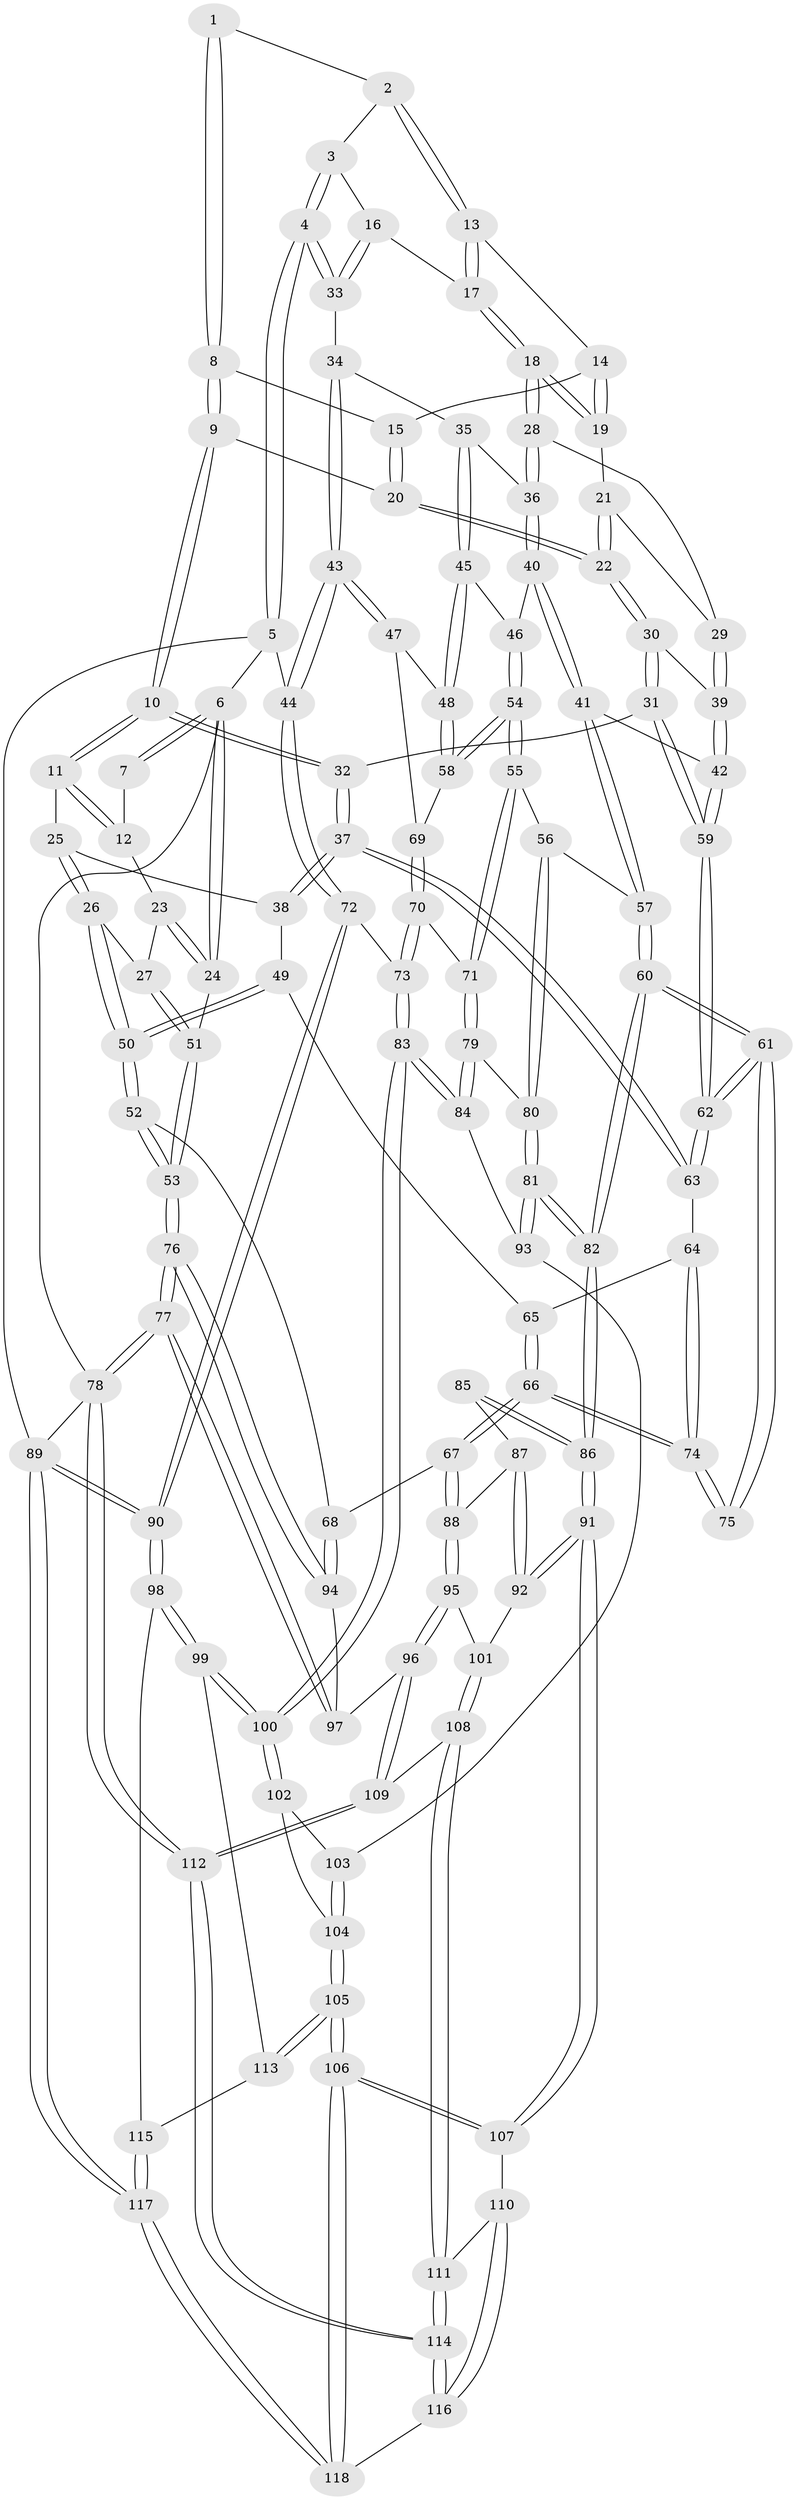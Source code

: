 // Generated by graph-tools (version 1.1) at 2025/17/03/09/25 04:17:18]
// undirected, 118 vertices, 292 edges
graph export_dot {
graph [start="1"]
  node [color=gray90,style=filled];
  1 [pos="+0.37889193372048774+0"];
  2 [pos="+0.5409896500410286+0"];
  3 [pos="+0.7075100670771045+0"];
  4 [pos="+1+0"];
  5 [pos="+1+0"];
  6 [pos="+0+0"];
  7 [pos="+0.1850344070494813+0"];
  8 [pos="+0.36244633034748164+0"];
  9 [pos="+0.32753164066514706+0.1159450111279582"];
  10 [pos="+0.2719820307999779+0.14624984839153585"];
  11 [pos="+0.26344730917409936+0.14445393321576253"];
  12 [pos="+0.206191797580902+0.09976894230319809"];
  13 [pos="+0.5526429996561748+0"];
  14 [pos="+0.533800009921272+0.02315370257187778"];
  15 [pos="+0.4351744823156212+0.09448451879325348"];
  16 [pos="+0.7919915372844146+0.10409975351876395"];
  17 [pos="+0.697965417942476+0.13142452896333381"];
  18 [pos="+0.689633801806377+0.14008722272362034"];
  19 [pos="+0.5410477047448354+0.09109967979786693"];
  20 [pos="+0.4153846687425475+0.1516375805015461"];
  21 [pos="+0.5280145987595507+0.14360882846995912"];
  22 [pos="+0.44007715439484774+0.18251406100180692"];
  23 [pos="+0.11121564490022567+0.13414146924900774"];
  24 [pos="+0+0"];
  25 [pos="+0.21852116694507503+0.1968767371576331"];
  26 [pos="+0.10610462245839249+0.24596415261908106"];
  27 [pos="+0.10128170392370063+0.2383286198911657"];
  28 [pos="+0.6891080394059482+0.14108852994536056"];
  29 [pos="+0.5761252954457474+0.19471454495896956"];
  30 [pos="+0.4290663507236034+0.26597537218290995"];
  31 [pos="+0.4256922203640337+0.27207411722176633"];
  32 [pos="+0.3248695670990002+0.28498605868873333"];
  33 [pos="+0.8328434588526651+0.12558561543141372"];
  34 [pos="+0.8516995355421716+0.1586804750844453"];
  35 [pos="+0.8240704172118913+0.24167614184440325"];
  36 [pos="+0.6896939652296082+0.22472599338115665"];
  37 [pos="+0.3183269518004814+0.29219816195726384"];
  38 [pos="+0.2196469705217487+0.2811009048865402"];
  39 [pos="+0.576299931429718+0.24228671344871178"];
  40 [pos="+0.6733991520977811+0.2715967101668207"];
  41 [pos="+0.6246311446364518+0.2964116272325065"];
  42 [pos="+0.6124907817841567+0.29435719377423536"];
  43 [pos="+1+0.2442679280119169"];
  44 [pos="+1+0.24338120673707758"];
  45 [pos="+0.8224419407678039+0.2575706945746941"];
  46 [pos="+0.7204167357369528+0.2939353671925832"];
  47 [pos="+0.9199952027401784+0.3378882380064013"];
  48 [pos="+0.8254788087991485+0.26629622489522814"];
  49 [pos="+0.153886404476436+0.30353116402583696"];
  50 [pos="+0.1173638924927312+0.2941670782833031"];
  51 [pos="+0+0.16829409439542725"];
  52 [pos="+0+0.478377260807016"];
  53 [pos="+0+0.49578599041741983"];
  54 [pos="+0.7570148984626391+0.41263117551059914"];
  55 [pos="+0.751279889896116+0.4314919033954543"];
  56 [pos="+0.7476330225951169+0.4329998500623194"];
  57 [pos="+0.6913754583139596+0.4408692147059284"];
  58 [pos="+0.7943739608065977+0.36405576043497606"];
  59 [pos="+0.49219332066267135+0.3991477950333832"];
  60 [pos="+0.5513647330171807+0.5439090786703071"];
  61 [pos="+0.48979476546697903+0.4763361639006477"];
  62 [pos="+0.48845519679217314+0.46758500070349596"];
  63 [pos="+0.30244862938492445+0.35441894449309247"];
  64 [pos="+0.30157791180793214+0.35556109671803837"];
  65 [pos="+0.18898262535803884+0.3464490175447192"];
  66 [pos="+0.21779629429772365+0.5252984097922448"];
  67 [pos="+0.1975359338436513+0.5436520644977254"];
  68 [pos="+0.17918179281761337+0.5447429737678167"];
  69 [pos="+0.9078132209784727+0.3613287893940212"];
  70 [pos="+0.888305779009673+0.47874340443152436"];
  71 [pos="+0.8694101892810235+0.4834674252242499"];
  72 [pos="+1+0.4784995648095983"];
  73 [pos="+0.9510828860571704+0.49889086168541874"];
  74 [pos="+0.24329322221479405+0.5105047018633352"];
  75 [pos="+0.33582914489623894+0.506911707151562"];
  76 [pos="+0+0.8323651158346848"];
  77 [pos="+0+1"];
  78 [pos="+0+1"];
  79 [pos="+0.8275529017203479+0.5904570309887271"];
  80 [pos="+0.7558050223034025+0.5794194335011835"];
  81 [pos="+0.6281254146572811+0.6376130318512933"];
  82 [pos="+0.5612034684191783+0.6193784780163195"];
  83 [pos="+0.9099789503727207+0.7381067367658678"];
  84 [pos="+0.8433825010984882+0.6366941702435047"];
  85 [pos="+0.3703208965514927+0.595577841220074"];
  86 [pos="+0.5497915652549396+0.6365384435389433"];
  87 [pos="+0.34740840810838924+0.6256514075923569"];
  88 [pos="+0.26075436117503276+0.6400808489841987"];
  89 [pos="+1+1"];
  90 [pos="+1+0.9000782672958088"];
  91 [pos="+0.5300721972039523+0.6716187424641795"];
  92 [pos="+0.5293867738773109+0.6718750041043354"];
  93 [pos="+0.6615721788154136+0.6616536285598424"];
  94 [pos="+0.12603939893655386+0.679386473583156"];
  95 [pos="+0.2866488437226026+0.7249163519163371"];
  96 [pos="+0.24536927893077515+0.7867621557380335"];
  97 [pos="+0.1467505212766738+0.7636225327435877"];
  98 [pos="+0.9884198794337926+0.810641255736515"];
  99 [pos="+0.9669831061954968+0.7991825120325764"];
  100 [pos="+0.9218725682538997+0.771939945735694"];
  101 [pos="+0.40063953432394994+0.7404646542778632"];
  102 [pos="+0.8687816527375706+0.7758928475319752"];
  103 [pos="+0.6799268275624397+0.6804864377988827"];
  104 [pos="+0.7059281464772601+0.8555193564955695"];
  105 [pos="+0.6587056988996354+0.9024219825958945"];
  106 [pos="+0.6027434542527411+0.9267366096124345"];
  107 [pos="+0.5839199495562799+0.9088660957276704"];
  108 [pos="+0.3961892924139832+0.8649220802494919"];
  109 [pos="+0.25124145968074113+0.8713416487103202"];
  110 [pos="+0.49579862726070495+0.9077717433382932"];
  111 [pos="+0.4271714333641569+0.8981834261390178"];
  112 [pos="+0.047626417070591225+1"];
  113 [pos="+0.7511063066484932+0.9357378564844012"];
  114 [pos="+0.14853124648370902+1"];
  115 [pos="+0.8132943700594787+0.9738097388358052"];
  116 [pos="+0.259933393227432+1"];
  117 [pos="+0.806857399667114+1"];
  118 [pos="+0.6087060919787649+1"];
  1 -- 2;
  1 -- 8;
  1 -- 8;
  2 -- 3;
  2 -- 13;
  2 -- 13;
  3 -- 4;
  3 -- 4;
  3 -- 16;
  4 -- 5;
  4 -- 5;
  4 -- 33;
  4 -- 33;
  5 -- 6;
  5 -- 44;
  5 -- 89;
  6 -- 7;
  6 -- 7;
  6 -- 24;
  6 -- 24;
  6 -- 78;
  7 -- 12;
  8 -- 9;
  8 -- 9;
  8 -- 15;
  9 -- 10;
  9 -- 10;
  9 -- 20;
  10 -- 11;
  10 -- 11;
  10 -- 32;
  10 -- 32;
  11 -- 12;
  11 -- 12;
  11 -- 25;
  12 -- 23;
  13 -- 14;
  13 -- 17;
  13 -- 17;
  14 -- 15;
  14 -- 19;
  14 -- 19;
  15 -- 20;
  15 -- 20;
  16 -- 17;
  16 -- 33;
  16 -- 33;
  17 -- 18;
  17 -- 18;
  18 -- 19;
  18 -- 19;
  18 -- 28;
  18 -- 28;
  19 -- 21;
  20 -- 22;
  20 -- 22;
  21 -- 22;
  21 -- 22;
  21 -- 29;
  22 -- 30;
  22 -- 30;
  23 -- 24;
  23 -- 24;
  23 -- 27;
  24 -- 51;
  25 -- 26;
  25 -- 26;
  25 -- 38;
  26 -- 27;
  26 -- 50;
  26 -- 50;
  27 -- 51;
  27 -- 51;
  28 -- 29;
  28 -- 36;
  28 -- 36;
  29 -- 39;
  29 -- 39;
  30 -- 31;
  30 -- 31;
  30 -- 39;
  31 -- 32;
  31 -- 59;
  31 -- 59;
  32 -- 37;
  32 -- 37;
  33 -- 34;
  34 -- 35;
  34 -- 43;
  34 -- 43;
  35 -- 36;
  35 -- 45;
  35 -- 45;
  36 -- 40;
  36 -- 40;
  37 -- 38;
  37 -- 38;
  37 -- 63;
  37 -- 63;
  38 -- 49;
  39 -- 42;
  39 -- 42;
  40 -- 41;
  40 -- 41;
  40 -- 46;
  41 -- 42;
  41 -- 57;
  41 -- 57;
  42 -- 59;
  42 -- 59;
  43 -- 44;
  43 -- 44;
  43 -- 47;
  43 -- 47;
  44 -- 72;
  44 -- 72;
  45 -- 46;
  45 -- 48;
  45 -- 48;
  46 -- 54;
  46 -- 54;
  47 -- 48;
  47 -- 69;
  48 -- 58;
  48 -- 58;
  49 -- 50;
  49 -- 50;
  49 -- 65;
  50 -- 52;
  50 -- 52;
  51 -- 53;
  51 -- 53;
  52 -- 53;
  52 -- 53;
  52 -- 68;
  53 -- 76;
  53 -- 76;
  54 -- 55;
  54 -- 55;
  54 -- 58;
  54 -- 58;
  55 -- 56;
  55 -- 71;
  55 -- 71;
  56 -- 57;
  56 -- 80;
  56 -- 80;
  57 -- 60;
  57 -- 60;
  58 -- 69;
  59 -- 62;
  59 -- 62;
  60 -- 61;
  60 -- 61;
  60 -- 82;
  60 -- 82;
  61 -- 62;
  61 -- 62;
  61 -- 75;
  61 -- 75;
  62 -- 63;
  62 -- 63;
  63 -- 64;
  64 -- 65;
  64 -- 74;
  64 -- 74;
  65 -- 66;
  65 -- 66;
  66 -- 67;
  66 -- 67;
  66 -- 74;
  66 -- 74;
  67 -- 68;
  67 -- 88;
  67 -- 88;
  68 -- 94;
  68 -- 94;
  69 -- 70;
  69 -- 70;
  70 -- 71;
  70 -- 73;
  70 -- 73;
  71 -- 79;
  71 -- 79;
  72 -- 73;
  72 -- 90;
  72 -- 90;
  73 -- 83;
  73 -- 83;
  74 -- 75;
  74 -- 75;
  76 -- 77;
  76 -- 77;
  76 -- 94;
  76 -- 94;
  77 -- 78;
  77 -- 78;
  77 -- 97;
  77 -- 97;
  78 -- 112;
  78 -- 112;
  78 -- 89;
  79 -- 80;
  79 -- 84;
  79 -- 84;
  80 -- 81;
  80 -- 81;
  81 -- 82;
  81 -- 82;
  81 -- 93;
  81 -- 93;
  82 -- 86;
  82 -- 86;
  83 -- 84;
  83 -- 84;
  83 -- 100;
  83 -- 100;
  84 -- 93;
  85 -- 86;
  85 -- 86;
  85 -- 87;
  86 -- 91;
  86 -- 91;
  87 -- 88;
  87 -- 92;
  87 -- 92;
  88 -- 95;
  88 -- 95;
  89 -- 90;
  89 -- 90;
  89 -- 117;
  89 -- 117;
  90 -- 98;
  90 -- 98;
  91 -- 92;
  91 -- 92;
  91 -- 107;
  91 -- 107;
  92 -- 101;
  93 -- 103;
  94 -- 97;
  95 -- 96;
  95 -- 96;
  95 -- 101;
  96 -- 97;
  96 -- 109;
  96 -- 109;
  98 -- 99;
  98 -- 99;
  98 -- 115;
  99 -- 100;
  99 -- 100;
  99 -- 113;
  100 -- 102;
  100 -- 102;
  101 -- 108;
  101 -- 108;
  102 -- 103;
  102 -- 104;
  103 -- 104;
  103 -- 104;
  104 -- 105;
  104 -- 105;
  105 -- 106;
  105 -- 106;
  105 -- 113;
  105 -- 113;
  106 -- 107;
  106 -- 107;
  106 -- 118;
  106 -- 118;
  107 -- 110;
  108 -- 109;
  108 -- 111;
  108 -- 111;
  109 -- 112;
  109 -- 112;
  110 -- 111;
  110 -- 116;
  110 -- 116;
  111 -- 114;
  111 -- 114;
  112 -- 114;
  112 -- 114;
  113 -- 115;
  114 -- 116;
  114 -- 116;
  115 -- 117;
  115 -- 117;
  116 -- 118;
  117 -- 118;
  117 -- 118;
}
